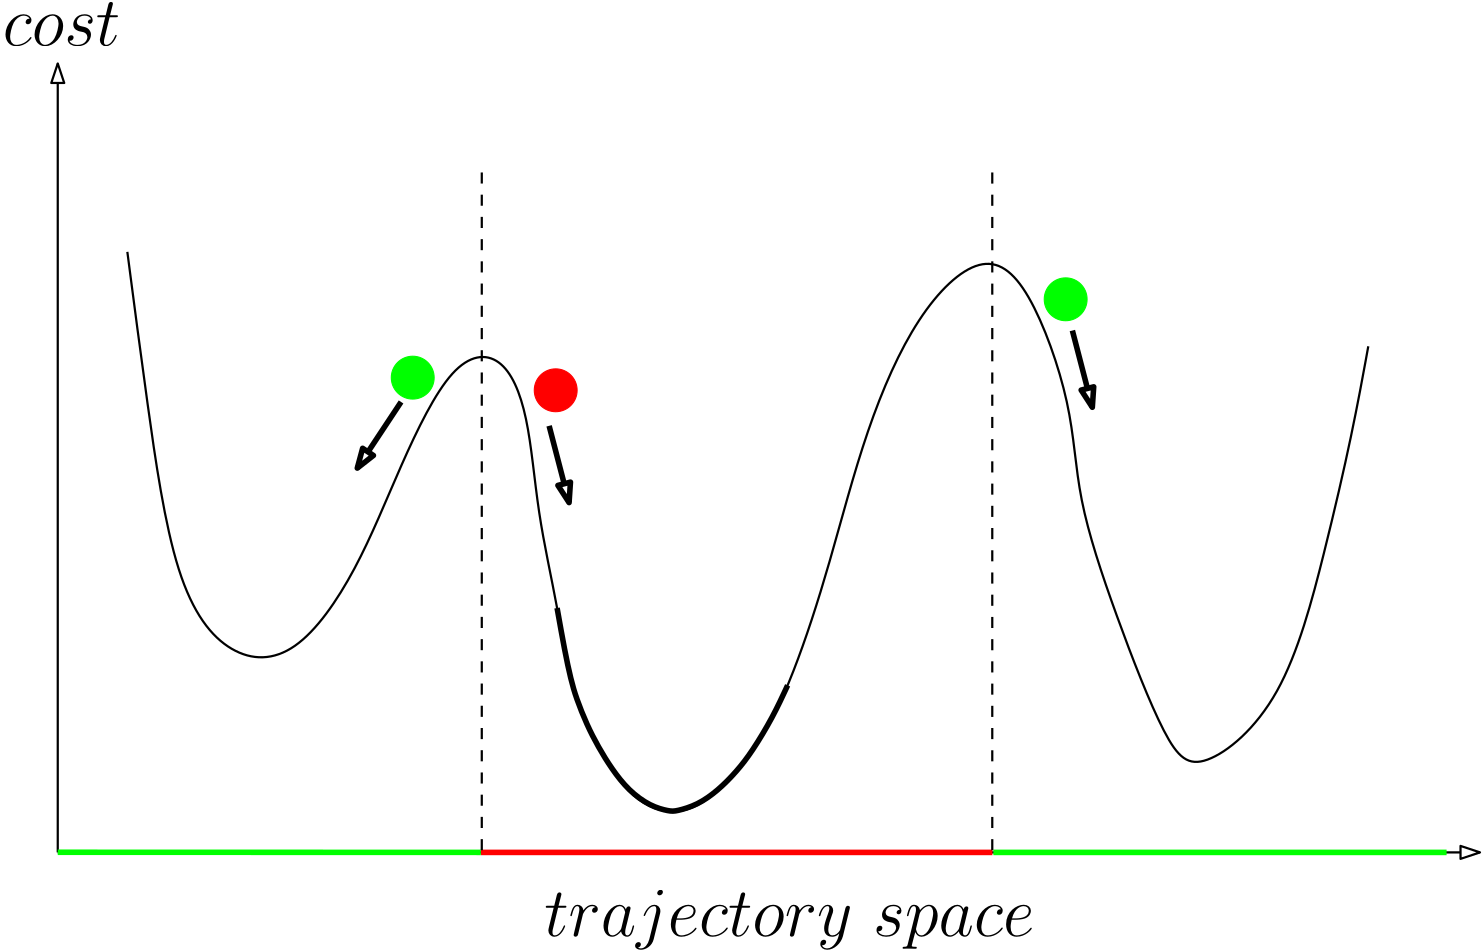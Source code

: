 <?xml version="1.0"?>
<!DOCTYPE ipe SYSTEM "ipe.dtd">
<ipe version="70005" creator="Ipe 7.1.1">
<info created="D:20140210155427" modified="D:20140211150851"/>
<ipestyle name="basic">
<symbol name="arrow/arc(spx)">
<path stroke="sym-stroke" fill="sym-stroke" pen="sym-pen">
0 0 m
-1 0.333 l
-1 -0.333 l
h
</path>
</symbol>
<symbol name="arrow/farc(spx)">
<path stroke="sym-stroke" fill="white" pen="sym-pen">
0 0 m
-1 0.333 l
-1 -0.333 l
h
</path>
</symbol>
<symbol name="mark/circle(sx)" transformations="translations">
<path fill="sym-stroke">
0.6 0 0 0.6 0 0 e
0.4 0 0 0.4 0 0 e
</path>
</symbol>
<symbol name="mark/disk(sx)" transformations="translations">
<path fill="sym-stroke">
0.6 0 0 0.6 0 0 e
</path>
</symbol>
<symbol name="mark/fdisk(sfx)" transformations="translations">
<group>
<path fill="sym-fill">
0.5 0 0 0.5 0 0 e
</path>
<path fill="sym-stroke" fillrule="eofill">
0.6 0 0 0.6 0 0 e
0.4 0 0 0.4 0 0 e
</path>
</group>
</symbol>
<symbol name="mark/box(sx)" transformations="translations">
<path fill="sym-stroke" fillrule="eofill">
-0.6 -0.6 m
0.6 -0.6 l
0.6 0.6 l
-0.6 0.6 l
h
-0.4 -0.4 m
0.4 -0.4 l
0.4 0.4 l
-0.4 0.4 l
h
</path>
</symbol>
<symbol name="mark/square(sx)" transformations="translations">
<path fill="sym-stroke">
-0.6 -0.6 m
0.6 -0.6 l
0.6 0.6 l
-0.6 0.6 l
h
</path>
</symbol>
<symbol name="mark/fsquare(sfx)" transformations="translations">
<group>
<path fill="sym-fill">
-0.5 -0.5 m
0.5 -0.5 l
0.5 0.5 l
-0.5 0.5 l
h
</path>
<path fill="sym-stroke" fillrule="eofill">
-0.6 -0.6 m
0.6 -0.6 l
0.6 0.6 l
-0.6 0.6 l
h
-0.4 -0.4 m
0.4 -0.4 l
0.4 0.4 l
-0.4 0.4 l
h
</path>
</group>
</symbol>
<symbol name="mark/cross(sx)" transformations="translations">
<group>
<path fill="sym-stroke">
-0.43 -0.57 m
0.57 0.43 l
0.43 0.57 l
-0.57 -0.43 l
h
</path>
<path fill="sym-stroke">
-0.43 0.57 m
0.57 -0.43 l
0.43 -0.57 l
-0.57 0.43 l
h
</path>
</group>
</symbol>
<symbol name="arrow/fnormal(spx)">
<path stroke="sym-stroke" fill="white" pen="sym-pen">
0 0 m
-1 0.333 l
-1 -0.333 l
h
</path>
</symbol>
<symbol name="arrow/pointed(spx)">
<path stroke="sym-stroke" fill="sym-stroke" pen="sym-pen">
0 0 m
-1 0.333 l
-0.8 0 l
-1 -0.333 l
h
</path>
</symbol>
<symbol name="arrow/fpointed(spx)">
<path stroke="sym-stroke" fill="white" pen="sym-pen">
0 0 m
-1 0.333 l
-0.8 0 l
-1 -0.333 l
h
</path>
</symbol>
<symbol name="arrow/linear(spx)">
<path stroke="sym-stroke" pen="sym-pen">
-1 0.333 m
0 0 l
-1 -0.333 l
</path>
</symbol>
<symbol name="arrow/fdouble(spx)">
<path stroke="sym-stroke" fill="white" pen="sym-pen">
0 0 m
-1 0.333 l
-1 -0.333 l
h
-1 0 m
-2 0.333 l
-2 -0.333 l
h
</path>
</symbol>
<symbol name="arrow/double(spx)">
<path stroke="sym-stroke" fill="sym-stroke" pen="sym-pen">
0 0 m
-1 0.333 l
-1 -0.333 l
h
-1 0 m
-2 0.333 l
-2 -0.333 l
h
</path>
</symbol>
<pen name="heavier" value="0.8"/>
<pen name="fat" value="1.2"/>
<pen name="ultrafat" value="2"/>
<symbolsize name="large" value="5"/>
<symbolsize name="small" value="2"/>
<symbolsize name="tiny" value="1.1"/>
<arrowsize name="large" value="10"/>
<arrowsize name="small" value="5"/>
<arrowsize name="tiny" value="3"/>
<color name="red" value="1 0 0"/>
<color name="green" value="0 1 0"/>
<color name="blue" value="0 0 1"/>
<color name="yellow" value="1 1 0"/>
<color name="orange" value="1 0.647 0"/>
<color name="gold" value="1 0.843 0"/>
<color name="purple" value="0.627 0.125 0.941"/>
<color name="gray" value="0.745"/>
<color name="brown" value="0.647 0.165 0.165"/>
<color name="navy" value="0 0 0.502"/>
<color name="pink" value="1 0.753 0.796"/>
<color name="seagreen" value="0.18 0.545 0.341"/>
<color name="turquoise" value="0.251 0.878 0.816"/>
<color name="violet" value="0.933 0.51 0.933"/>
<color name="darkblue" value="0 0 0.545"/>
<color name="darkcyan" value="0 0.545 0.545"/>
<color name="darkgray" value="0.663"/>
<color name="darkgreen" value="0 0.392 0"/>
<color name="darkmagenta" value="0.545 0 0.545"/>
<color name="darkorange" value="1 0.549 0"/>
<color name="darkred" value="0.545 0 0"/>
<color name="lightblue" value="0.678 0.847 0.902"/>
<color name="lightcyan" value="0.878 1 1"/>
<color name="lightgray" value="0.827"/>
<color name="lightgreen" value="0.565 0.933 0.565"/>
<color name="lightyellow" value="1 1 0.878"/>
<dashstyle name="dashed" value="[4] 0"/>
<dashstyle name="dotted" value="[1 3] 0"/>
<dashstyle name="dash dotted" value="[4 2 1 2] 0"/>
<dashstyle name="dash dot dotted" value="[4 2 1 2 1 2] 0"/>
<textsize name="large" value="\large"/>
<textsize name="Large" value="\Large"/>
<textsize name="LARGE" value="\LARGE"/>
<textsize name="huge" value="\huge"/>
<textsize name="Huge" value="\Huge"/>
<textsize name="small" value="\small"/>
<textsize name="footnote" value="\footnotesize"/>
<textsize name="tiny" value="\tiny"/>
<textstyle name="center" begin="\begin{center}" end="\end{center}"/>
<textstyle name="itemize" begin="\begin{itemize}" end="\end{itemize}"/>
<textstyle name="item" begin="\begin{itemize}\item{}" end="\end{itemize}"/>
<gridsize name="4 pts" value="4"/>
<gridsize name="8 pts (~3 mm)" value="8"/>
<gridsize name="16 pts (~6 mm)" value="16"/>
<gridsize name="32 pts (~12 mm)" value="32"/>
<gridsize name="10 pts (~3.5 mm)" value="10"/>
<gridsize name="20 pts (~7 mm)" value="20"/>
<gridsize name="14 pts (~5 mm)" value="14"/>
<gridsize name="28 pts (~10 mm)" value="28"/>
<gridsize name="56 pts (~20 mm)" value="56"/>
<anglesize name="90 deg" value="90"/>
<anglesize name="60 deg" value="60"/>
<anglesize name="45 deg" value="45"/>
<anglesize name="30 deg" value="30"/>
<anglesize name="22.5 deg" value="22.5"/>
<tiling name="falling" angle="-60" step="4" width="1"/>
<tiling name="rising" angle="30" step="4" width="1"/>
</ipestyle>
<page>
<layer name="alpha"/>
<view layers="alpha" active="alpha"/>
<path layer="alpha" matrix="-10.6501 0 0 0.739563 745.609 116.676" stroke="black" pen="heavier" rarrow="farc/normal">
64 832 m
64 448 l
</path>
<path stroke="black" pen="heavier" arrow="fnormal/normal">
64 448 m
576 448 l
</path>
<text matrix="1 0 0 1 19.2277 7.14364" transformations="translations" pos="24.9832 731.471" stroke="black" type="label" width="42.31" height="15.246" depth="0" valign="baseline" size="Huge">$cost$</text>
<text matrix="1 0 0 1 214.137 -313.501" transformations="translations" pos="24.9832 731.471" stroke="black" type="label" width="176.544" height="16.25" depth="4.82" valign="baseline" size="Huge">$trajectory$ $space$</text>
<path matrix="1.23148 0 0 1.02308 -22.857 -72.6263" stroke="black" pen="heavier">
90.877 720.196 m
96.339 669.672
104.532 601.397
120.918 576.363
140.035 576.363
158.242 607.77
170.531 645.093
186.007 683.327
200.572 685.148
208.31 663.755
210.586 628.252
216.958 594.57
220.599 562.708
231.979 538.129
240.627 524.93
256.102 520.378
274.764 543.591
285.688 570.901
296.157 609.59
306.626 658.293
321.646 699.258
340.763 721.106
354.418 709.727
367.618 665.121
368.073 634.625
379.452 593.204
394.928 545.412
404.031 535.854
429.065 560.432
441.355 616.418
449.093 656.928
453.644 686.969 s
</path>
<path stroke="black" pen="ultrafat">
243.762 535.975 m
246.542 520.357
248.698 510.308
250.632 503.581
254.449 493.981
258.577 485.969
263.41 478.09
269.466 470.273
277.357 464.563
284.264 462.773
286.541 462.777
294.272 465.025
301.725 470.296
308.481 477.206
313.922 484.208
321.494 496.768
326.754 508.147 s
</path>
<path stroke="red" pen="ultrafat">
216.303 448 m
400.47 448 l
</path>
<path stroke="green" pen="ultrafat">
64.0026 448.045 m
216.303 448 l
</path>
<path stroke="green" pen="ultrafat">
400.82 448 m
563.98 448 l
</path>
<path stroke="black" dash="dashed" pen="heavier">
216.653 692.785 m
216.653 448 l
</path>
<path matrix="1 0 0 1 183.774 -0.0118301" stroke="black" dash="dashed" pen="heavier">
216.653 692.785 m
216.653 448 l
</path>
<path matrix="1 0 0 1 4.55166 -2.10077" stroke="red" fill="red">
7.71076 0 0 7.71076 238.711 616.457 e
</path>
<path matrix="1 0 0 1 188.139 30.6567" stroke="green" fill="green">
7.71076 0 0 7.71076 238.711 616.457 e
</path>
<path matrix="1 0 0 1 -46.9168 2.45088" stroke="green" fill="green">
7.71076 0 0 7.71076 238.711 616.457 e
</path>
<path matrix="1 0 0 1 -4.20153 -8.75319" stroke="black" pen="ultrafat" arrow="farc/normal">
191.794 618.908 m
176.038 595.099 l
</path>
<path matrix="0.668207 0.743975 -0.743975 0.668207 573.189 45.3136" stroke="black" pen="ultrafat" arrow="farc/normal">
191.794 618.908 m
176.038 595.099 l
</path>
<path matrix="0.668207 0.743975 -0.743975 0.668207 761.558 79.6257" stroke="black" pen="ultrafat" arrow="farc/normal">
191.794 618.908 m
176.038 595.099 l
</path>
</page>
</ipe>
